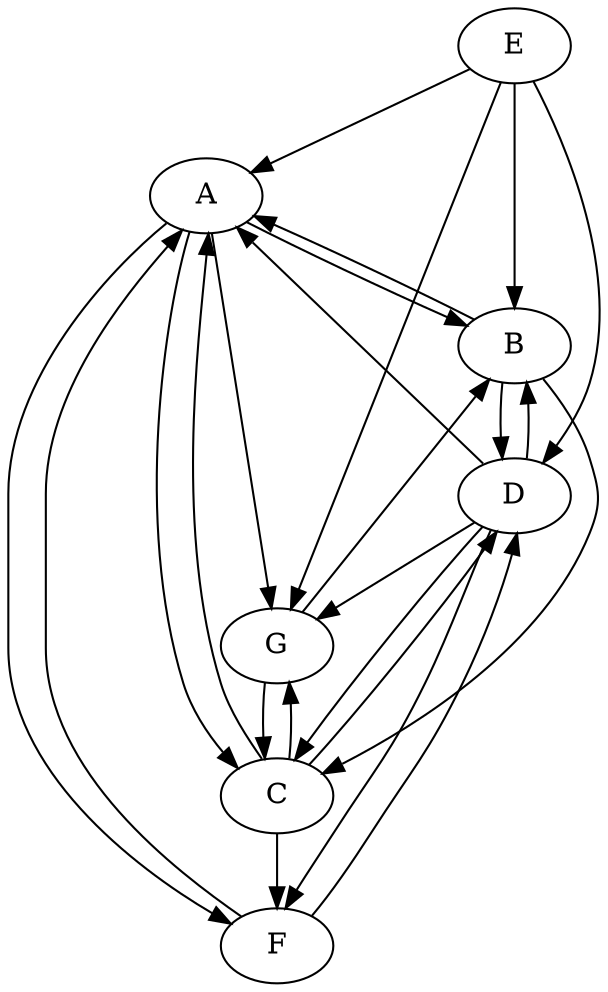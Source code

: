 digraph D {

  A[cost="8" xpos="10" ypos="5"];
  B[cost="10" xpos="10" ypos="8"];
  C[cost="3" xpos="2" ypos="10"];
  D[cost="6" xpos="1" ypos="2"];
  E[cost="7" xpos="5" ypos="6"];
  F[cost="10" xpos="6" ypos="5"];
  G[cost="2" xpos="8" ypos="12"];

  A -> B[weight="10.0"];
  A -> C[weight="80.0"];
  A -> G[weight="9.0"];
  A -> F[weight="50.0"];
  B -> D[weight="30.0"];
  B -> C[weight="18.0"];
  B -> A[weight="24.0"];
  C -> D[weight="53.0"];
  C -> G[weight="12.0"];
  C -> A[weight="16.0"];
  C -> F[weight="18.0"];
  D -> F[weight="74.0"];
  D -> G[weight="23.0"];
  D -> C[weight="14.0"];
  D -> A[weight="80.0"];
  D -> B[weight="54.0"];
  E -> A[weight="45.0"];
  E -> D[weight="65.0"];
  E -> G[weight="10.0"];
  E -> B[weight="50.0"];
  F -> D[weight="8.0"];
  F -> A[weight="20.0"];
  G -> B[weight="10.5"];
  G -> C[weight="10.0"];

}